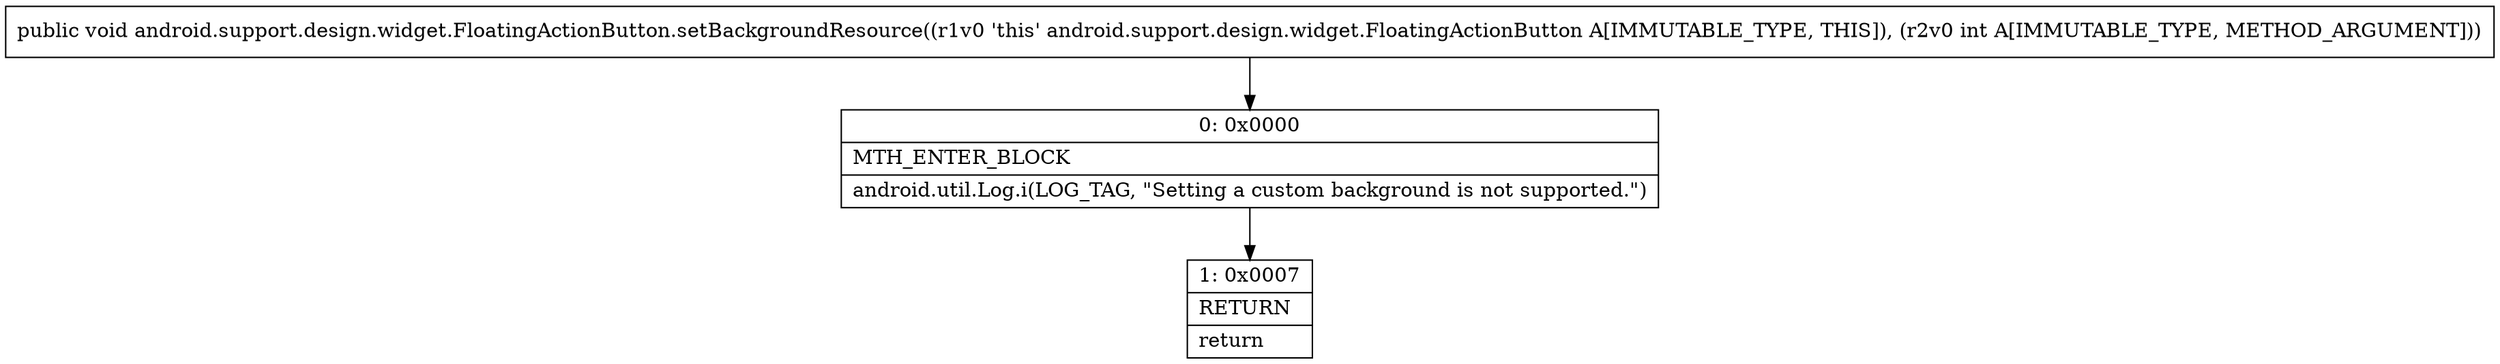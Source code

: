 digraph "CFG forandroid.support.design.widget.FloatingActionButton.setBackgroundResource(I)V" {
Node_0 [shape=record,label="{0\:\ 0x0000|MTH_ENTER_BLOCK\l|android.util.Log.i(LOG_TAG, \"Setting a custom background is not supported.\")\l}"];
Node_1 [shape=record,label="{1\:\ 0x0007|RETURN\l|return\l}"];
MethodNode[shape=record,label="{public void android.support.design.widget.FloatingActionButton.setBackgroundResource((r1v0 'this' android.support.design.widget.FloatingActionButton A[IMMUTABLE_TYPE, THIS]), (r2v0 int A[IMMUTABLE_TYPE, METHOD_ARGUMENT])) }"];
MethodNode -> Node_0;
Node_0 -> Node_1;
}

